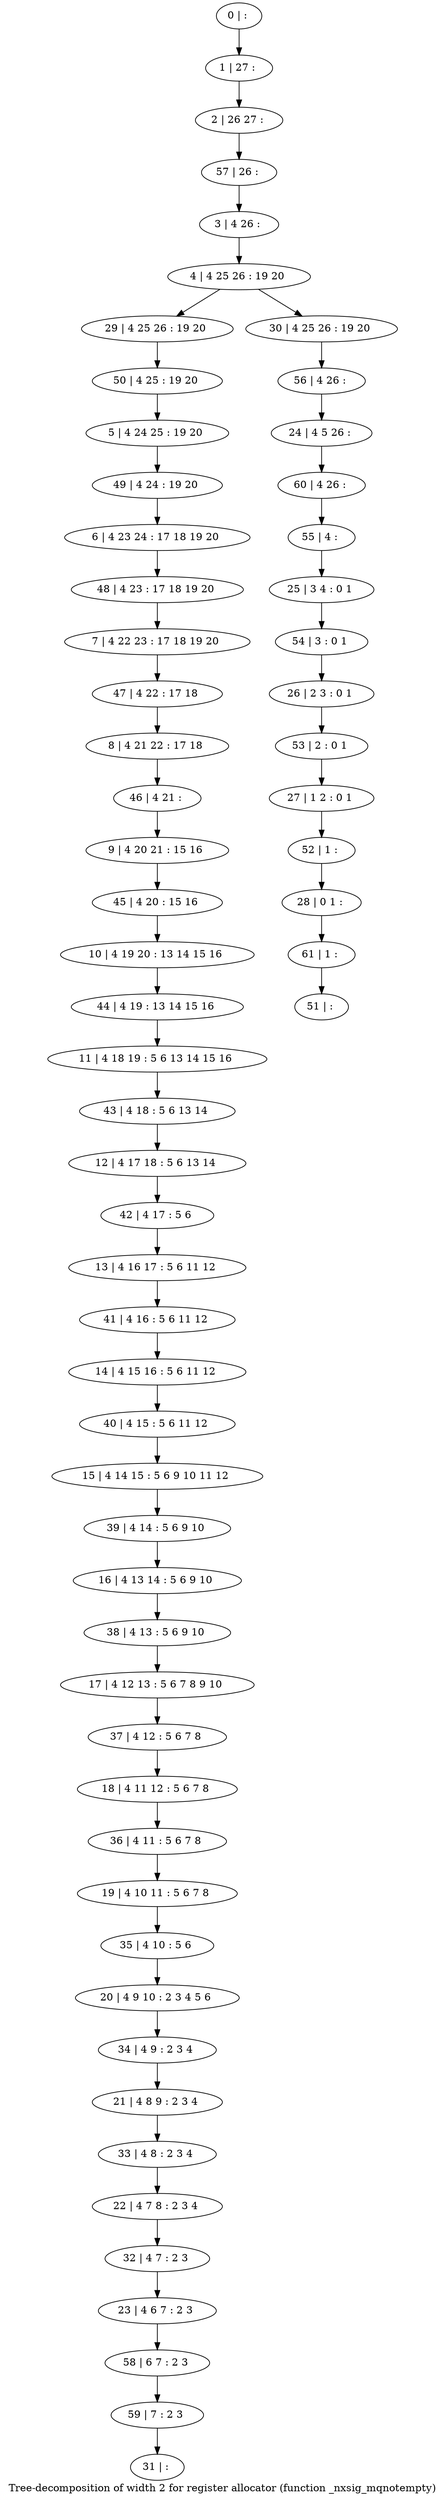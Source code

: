 digraph G {
graph [label="Tree-decomposition of width 2 for register allocator (function _nxsig_mqnotempty)"]
0[label="0 | : "];
1[label="1 | 27 : "];
2[label="2 | 26 27 : "];
3[label="3 | 4 26 : "];
4[label="4 | 4 25 26 : 19 20 "];
5[label="5 | 4 24 25 : 19 20 "];
6[label="6 | 4 23 24 : 17 18 19 20 "];
7[label="7 | 4 22 23 : 17 18 19 20 "];
8[label="8 | 4 21 22 : 17 18 "];
9[label="9 | 4 20 21 : 15 16 "];
10[label="10 | 4 19 20 : 13 14 15 16 "];
11[label="11 | 4 18 19 : 5 6 13 14 15 16 "];
12[label="12 | 4 17 18 : 5 6 13 14 "];
13[label="13 | 4 16 17 : 5 6 11 12 "];
14[label="14 | 4 15 16 : 5 6 11 12 "];
15[label="15 | 4 14 15 : 5 6 9 10 11 12 "];
16[label="16 | 4 13 14 : 5 6 9 10 "];
17[label="17 | 4 12 13 : 5 6 7 8 9 10 "];
18[label="18 | 4 11 12 : 5 6 7 8 "];
19[label="19 | 4 10 11 : 5 6 7 8 "];
20[label="20 | 4 9 10 : 2 3 4 5 6 "];
21[label="21 | 4 8 9 : 2 3 4 "];
22[label="22 | 4 7 8 : 2 3 4 "];
23[label="23 | 4 6 7 : 2 3 "];
24[label="24 | 4 5 26 : "];
25[label="25 | 3 4 : 0 1 "];
26[label="26 | 2 3 : 0 1 "];
27[label="27 | 1 2 : 0 1 "];
28[label="28 | 0 1 : "];
29[label="29 | 4 25 26 : 19 20 "];
30[label="30 | 4 25 26 : 19 20 "];
31[label="31 | : "];
32[label="32 | 4 7 : 2 3 "];
33[label="33 | 4 8 : 2 3 4 "];
34[label="34 | 4 9 : 2 3 4 "];
35[label="35 | 4 10 : 5 6 "];
36[label="36 | 4 11 : 5 6 7 8 "];
37[label="37 | 4 12 : 5 6 7 8 "];
38[label="38 | 4 13 : 5 6 9 10 "];
39[label="39 | 4 14 : 5 6 9 10 "];
40[label="40 | 4 15 : 5 6 11 12 "];
41[label="41 | 4 16 : 5 6 11 12 "];
42[label="42 | 4 17 : 5 6 "];
43[label="43 | 4 18 : 5 6 13 14 "];
44[label="44 | 4 19 : 13 14 15 16 "];
45[label="45 | 4 20 : 15 16 "];
46[label="46 | 4 21 : "];
47[label="47 | 4 22 : 17 18 "];
48[label="48 | 4 23 : 17 18 19 20 "];
49[label="49 | 4 24 : 19 20 "];
50[label="50 | 4 25 : 19 20 "];
51[label="51 | : "];
52[label="52 | 1 : "];
53[label="53 | 2 : 0 1 "];
54[label="54 | 3 : 0 1 "];
55[label="55 | 4 : "];
56[label="56 | 4 26 : "];
57[label="57 | 26 : "];
58[label="58 | 6 7 : 2 3 "];
59[label="59 | 7 : 2 3 "];
60[label="60 | 4 26 : "];
61[label="61 | 1 : "];
0->1 ;
1->2 ;
3->4 ;
4->29 ;
4->30 ;
32->23 ;
22->32 ;
33->22 ;
21->33 ;
34->21 ;
20->34 ;
35->20 ;
19->35 ;
36->19 ;
18->36 ;
37->18 ;
17->37 ;
38->17 ;
16->38 ;
39->16 ;
15->39 ;
40->15 ;
14->40 ;
41->14 ;
13->41 ;
42->13 ;
12->42 ;
43->12 ;
11->43 ;
44->11 ;
10->44 ;
45->10 ;
9->45 ;
46->9 ;
8->46 ;
47->8 ;
7->47 ;
48->7 ;
6->48 ;
49->6 ;
5->49 ;
50->5 ;
29->50 ;
52->28 ;
27->52 ;
53->27 ;
26->53 ;
54->26 ;
25->54 ;
55->25 ;
56->24 ;
30->56 ;
57->3 ;
2->57 ;
23->58 ;
59->31 ;
58->59 ;
60->55 ;
24->60 ;
61->51 ;
28->61 ;
}

